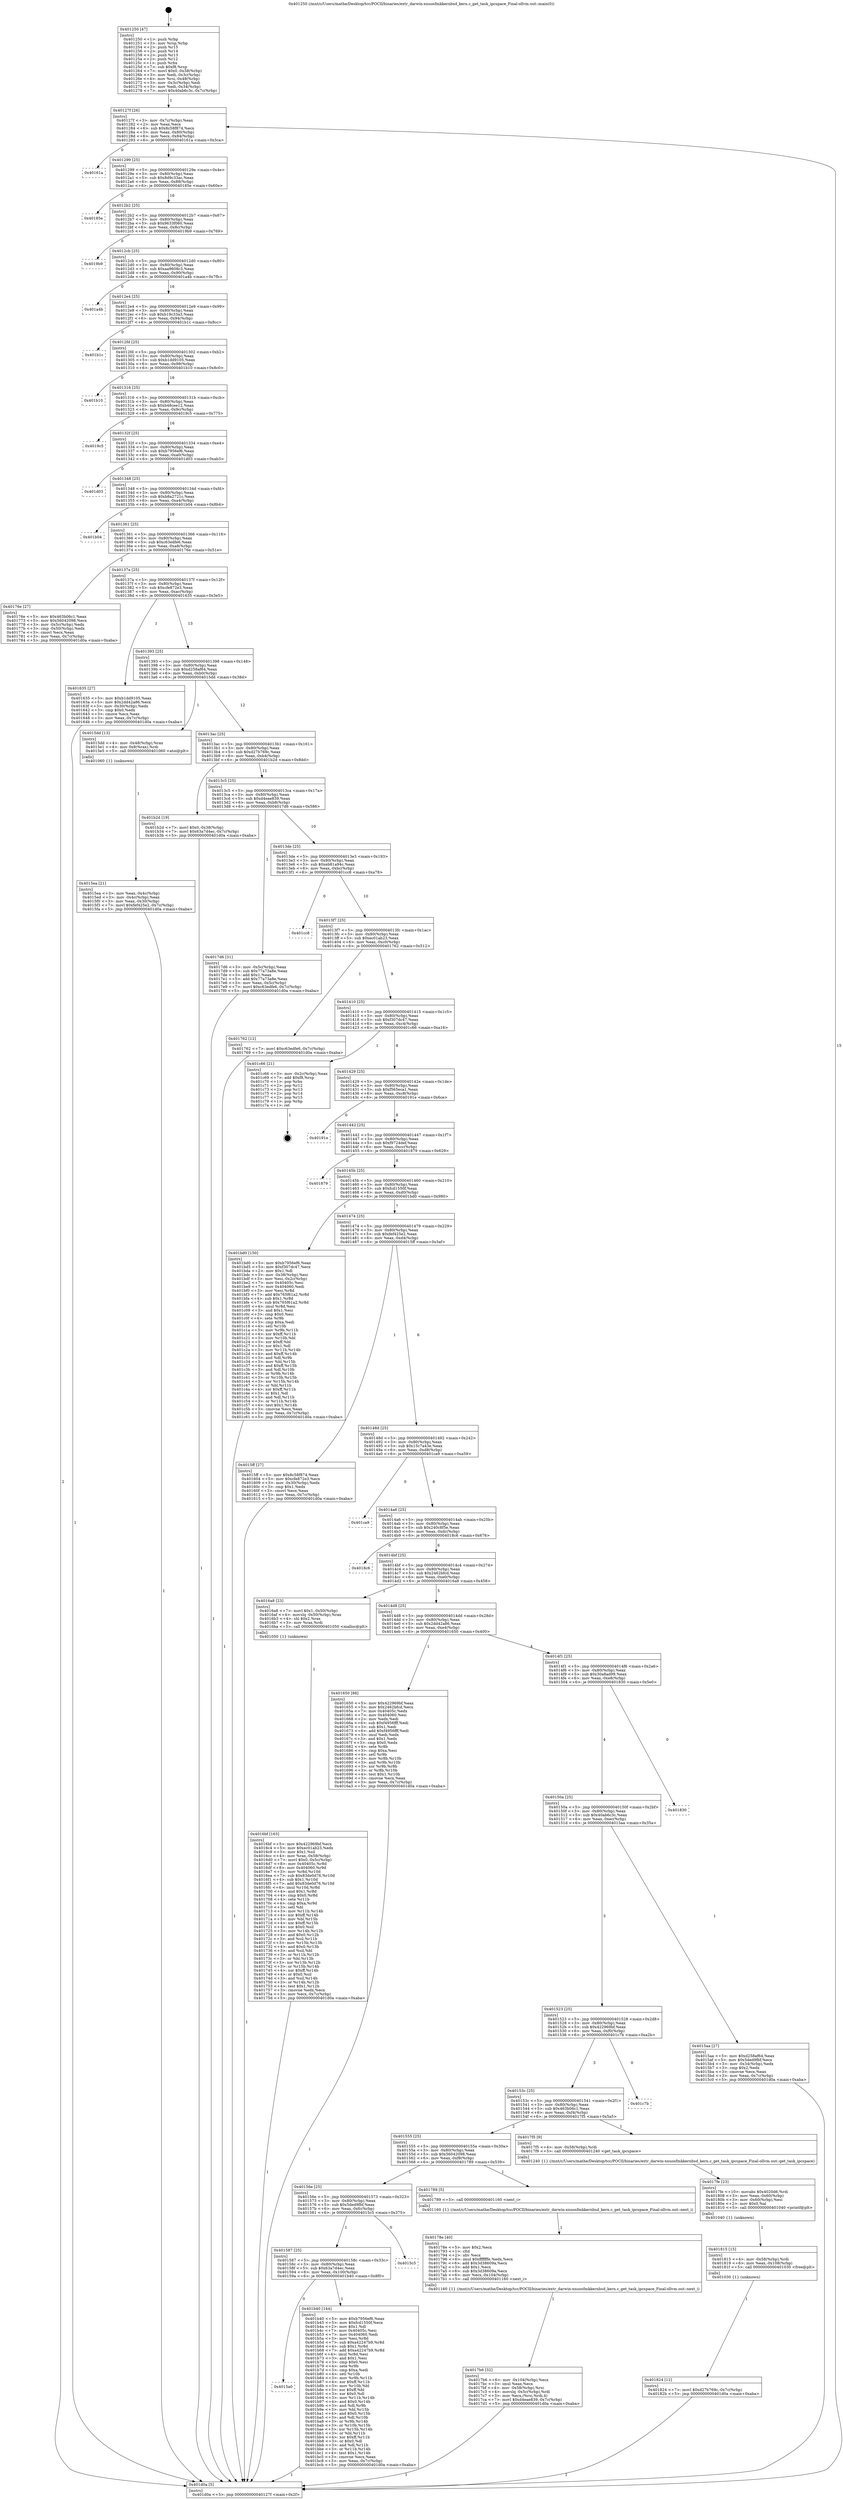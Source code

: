 digraph "0x401250" {
  label = "0x401250 (/mnt/c/Users/mathe/Desktop/tcc/POCII/binaries/extr_darwin-xnuosfmkkernbsd_kern.c_get_task_ipcspace_Final-ollvm.out::main(0))"
  labelloc = "t"
  node[shape=record]

  Entry [label="",width=0.3,height=0.3,shape=circle,fillcolor=black,style=filled]
  "0x40127f" [label="{
     0x40127f [26]\l
     | [instrs]\l
     &nbsp;&nbsp;0x40127f \<+3\>: mov -0x7c(%rbp),%eax\l
     &nbsp;&nbsp;0x401282 \<+2\>: mov %eax,%ecx\l
     &nbsp;&nbsp;0x401284 \<+6\>: sub $0x8c58f874,%ecx\l
     &nbsp;&nbsp;0x40128a \<+3\>: mov %eax,-0x80(%rbp)\l
     &nbsp;&nbsp;0x40128d \<+6\>: mov %ecx,-0x84(%rbp)\l
     &nbsp;&nbsp;0x401293 \<+6\>: je 000000000040161a \<main+0x3ca\>\l
  }"]
  "0x40161a" [label="{
     0x40161a\l
  }", style=dashed]
  "0x401299" [label="{
     0x401299 [25]\l
     | [instrs]\l
     &nbsp;&nbsp;0x401299 \<+5\>: jmp 000000000040129e \<main+0x4e\>\l
     &nbsp;&nbsp;0x40129e \<+3\>: mov -0x80(%rbp),%eax\l
     &nbsp;&nbsp;0x4012a1 \<+5\>: sub $0x8d9c33ac,%eax\l
     &nbsp;&nbsp;0x4012a6 \<+6\>: mov %eax,-0x88(%rbp)\l
     &nbsp;&nbsp;0x4012ac \<+6\>: je 000000000040185e \<main+0x60e\>\l
  }"]
  Exit [label="",width=0.3,height=0.3,shape=circle,fillcolor=black,style=filled,peripheries=2]
  "0x40185e" [label="{
     0x40185e\l
  }", style=dashed]
  "0x4012b2" [label="{
     0x4012b2 [25]\l
     | [instrs]\l
     &nbsp;&nbsp;0x4012b2 \<+5\>: jmp 00000000004012b7 \<main+0x67\>\l
     &nbsp;&nbsp;0x4012b7 \<+3\>: mov -0x80(%rbp),%eax\l
     &nbsp;&nbsp;0x4012ba \<+5\>: sub $0x9633f060,%eax\l
     &nbsp;&nbsp;0x4012bf \<+6\>: mov %eax,-0x8c(%rbp)\l
     &nbsp;&nbsp;0x4012c5 \<+6\>: je 00000000004019b9 \<main+0x769\>\l
  }"]
  "0x4015a0" [label="{
     0x4015a0\l
  }", style=dashed]
  "0x4019b9" [label="{
     0x4019b9\l
  }", style=dashed]
  "0x4012cb" [label="{
     0x4012cb [25]\l
     | [instrs]\l
     &nbsp;&nbsp;0x4012cb \<+5\>: jmp 00000000004012d0 \<main+0x80\>\l
     &nbsp;&nbsp;0x4012d0 \<+3\>: mov -0x80(%rbp),%eax\l
     &nbsp;&nbsp;0x4012d3 \<+5\>: sub $0xaa9608c3,%eax\l
     &nbsp;&nbsp;0x4012d8 \<+6\>: mov %eax,-0x90(%rbp)\l
     &nbsp;&nbsp;0x4012de \<+6\>: je 0000000000401a4b \<main+0x7fb\>\l
  }"]
  "0x401b40" [label="{
     0x401b40 [144]\l
     | [instrs]\l
     &nbsp;&nbsp;0x401b40 \<+5\>: mov $0xb7956ef6,%eax\l
     &nbsp;&nbsp;0x401b45 \<+5\>: mov $0xfcd1550f,%ecx\l
     &nbsp;&nbsp;0x401b4a \<+2\>: mov $0x1,%dl\l
     &nbsp;&nbsp;0x401b4c \<+7\>: mov 0x40405c,%esi\l
     &nbsp;&nbsp;0x401b53 \<+7\>: mov 0x404060,%edi\l
     &nbsp;&nbsp;0x401b5a \<+3\>: mov %esi,%r8d\l
     &nbsp;&nbsp;0x401b5d \<+7\>: sub $0xa42247b9,%r8d\l
     &nbsp;&nbsp;0x401b64 \<+4\>: sub $0x1,%r8d\l
     &nbsp;&nbsp;0x401b68 \<+7\>: add $0xa42247b9,%r8d\l
     &nbsp;&nbsp;0x401b6f \<+4\>: imul %r8d,%esi\l
     &nbsp;&nbsp;0x401b73 \<+3\>: and $0x1,%esi\l
     &nbsp;&nbsp;0x401b76 \<+3\>: cmp $0x0,%esi\l
     &nbsp;&nbsp;0x401b79 \<+4\>: sete %r9b\l
     &nbsp;&nbsp;0x401b7d \<+3\>: cmp $0xa,%edi\l
     &nbsp;&nbsp;0x401b80 \<+4\>: setl %r10b\l
     &nbsp;&nbsp;0x401b84 \<+3\>: mov %r9b,%r11b\l
     &nbsp;&nbsp;0x401b87 \<+4\>: xor $0xff,%r11b\l
     &nbsp;&nbsp;0x401b8b \<+3\>: mov %r10b,%bl\l
     &nbsp;&nbsp;0x401b8e \<+3\>: xor $0xff,%bl\l
     &nbsp;&nbsp;0x401b91 \<+3\>: xor $0x0,%dl\l
     &nbsp;&nbsp;0x401b94 \<+3\>: mov %r11b,%r14b\l
     &nbsp;&nbsp;0x401b97 \<+4\>: and $0x0,%r14b\l
     &nbsp;&nbsp;0x401b9b \<+3\>: and %dl,%r9b\l
     &nbsp;&nbsp;0x401b9e \<+3\>: mov %bl,%r15b\l
     &nbsp;&nbsp;0x401ba1 \<+4\>: and $0x0,%r15b\l
     &nbsp;&nbsp;0x401ba5 \<+3\>: and %dl,%r10b\l
     &nbsp;&nbsp;0x401ba8 \<+3\>: or %r9b,%r14b\l
     &nbsp;&nbsp;0x401bab \<+3\>: or %r10b,%r15b\l
     &nbsp;&nbsp;0x401bae \<+3\>: xor %r15b,%r14b\l
     &nbsp;&nbsp;0x401bb1 \<+3\>: or %bl,%r11b\l
     &nbsp;&nbsp;0x401bb4 \<+4\>: xor $0xff,%r11b\l
     &nbsp;&nbsp;0x401bb8 \<+3\>: or $0x0,%dl\l
     &nbsp;&nbsp;0x401bbb \<+3\>: and %dl,%r11b\l
     &nbsp;&nbsp;0x401bbe \<+3\>: or %r11b,%r14b\l
     &nbsp;&nbsp;0x401bc1 \<+4\>: test $0x1,%r14b\l
     &nbsp;&nbsp;0x401bc5 \<+3\>: cmovne %ecx,%eax\l
     &nbsp;&nbsp;0x401bc8 \<+3\>: mov %eax,-0x7c(%rbp)\l
     &nbsp;&nbsp;0x401bcb \<+5\>: jmp 0000000000401d0a \<main+0xaba\>\l
  }"]
  "0x401a4b" [label="{
     0x401a4b\l
  }", style=dashed]
  "0x4012e4" [label="{
     0x4012e4 [25]\l
     | [instrs]\l
     &nbsp;&nbsp;0x4012e4 \<+5\>: jmp 00000000004012e9 \<main+0x99\>\l
     &nbsp;&nbsp;0x4012e9 \<+3\>: mov -0x80(%rbp),%eax\l
     &nbsp;&nbsp;0x4012ec \<+5\>: sub $0xb19c33a3,%eax\l
     &nbsp;&nbsp;0x4012f1 \<+6\>: mov %eax,-0x94(%rbp)\l
     &nbsp;&nbsp;0x4012f7 \<+6\>: je 0000000000401b1c \<main+0x8cc\>\l
  }"]
  "0x401587" [label="{
     0x401587 [25]\l
     | [instrs]\l
     &nbsp;&nbsp;0x401587 \<+5\>: jmp 000000000040158c \<main+0x33c\>\l
     &nbsp;&nbsp;0x40158c \<+3\>: mov -0x80(%rbp),%eax\l
     &nbsp;&nbsp;0x40158f \<+5\>: sub $0x63a7d4ec,%eax\l
     &nbsp;&nbsp;0x401594 \<+6\>: mov %eax,-0x100(%rbp)\l
     &nbsp;&nbsp;0x40159a \<+6\>: je 0000000000401b40 \<main+0x8f0\>\l
  }"]
  "0x401b1c" [label="{
     0x401b1c\l
  }", style=dashed]
  "0x4012fd" [label="{
     0x4012fd [25]\l
     | [instrs]\l
     &nbsp;&nbsp;0x4012fd \<+5\>: jmp 0000000000401302 \<main+0xb2\>\l
     &nbsp;&nbsp;0x401302 \<+3\>: mov -0x80(%rbp),%eax\l
     &nbsp;&nbsp;0x401305 \<+5\>: sub $0xb1dd9105,%eax\l
     &nbsp;&nbsp;0x40130a \<+6\>: mov %eax,-0x98(%rbp)\l
     &nbsp;&nbsp;0x401310 \<+6\>: je 0000000000401b10 \<main+0x8c0\>\l
  }"]
  "0x4015c5" [label="{
     0x4015c5\l
  }", style=dashed]
  "0x401b10" [label="{
     0x401b10\l
  }", style=dashed]
  "0x401316" [label="{
     0x401316 [25]\l
     | [instrs]\l
     &nbsp;&nbsp;0x401316 \<+5\>: jmp 000000000040131b \<main+0xcb\>\l
     &nbsp;&nbsp;0x40131b \<+3\>: mov -0x80(%rbp),%eax\l
     &nbsp;&nbsp;0x40131e \<+5\>: sub $0xb48cee12,%eax\l
     &nbsp;&nbsp;0x401323 \<+6\>: mov %eax,-0x9c(%rbp)\l
     &nbsp;&nbsp;0x401329 \<+6\>: je 00000000004019c5 \<main+0x775\>\l
  }"]
  "0x401824" [label="{
     0x401824 [12]\l
     | [instrs]\l
     &nbsp;&nbsp;0x401824 \<+7\>: movl $0xd27b769c,-0x7c(%rbp)\l
     &nbsp;&nbsp;0x40182b \<+5\>: jmp 0000000000401d0a \<main+0xaba\>\l
  }"]
  "0x4019c5" [label="{
     0x4019c5\l
  }", style=dashed]
  "0x40132f" [label="{
     0x40132f [25]\l
     | [instrs]\l
     &nbsp;&nbsp;0x40132f \<+5\>: jmp 0000000000401334 \<main+0xe4\>\l
     &nbsp;&nbsp;0x401334 \<+3\>: mov -0x80(%rbp),%eax\l
     &nbsp;&nbsp;0x401337 \<+5\>: sub $0xb7956ef6,%eax\l
     &nbsp;&nbsp;0x40133c \<+6\>: mov %eax,-0xa0(%rbp)\l
     &nbsp;&nbsp;0x401342 \<+6\>: je 0000000000401d03 \<main+0xab3\>\l
  }"]
  "0x401815" [label="{
     0x401815 [15]\l
     | [instrs]\l
     &nbsp;&nbsp;0x401815 \<+4\>: mov -0x58(%rbp),%rdi\l
     &nbsp;&nbsp;0x401819 \<+6\>: mov %eax,-0x108(%rbp)\l
     &nbsp;&nbsp;0x40181f \<+5\>: call 0000000000401030 \<free@plt\>\l
     | [calls]\l
     &nbsp;&nbsp;0x401030 \{1\} (unknown)\l
  }"]
  "0x401d03" [label="{
     0x401d03\l
  }", style=dashed]
  "0x401348" [label="{
     0x401348 [25]\l
     | [instrs]\l
     &nbsp;&nbsp;0x401348 \<+5\>: jmp 000000000040134d \<main+0xfd\>\l
     &nbsp;&nbsp;0x40134d \<+3\>: mov -0x80(%rbp),%eax\l
     &nbsp;&nbsp;0x401350 \<+5\>: sub $0xb8a2721c,%eax\l
     &nbsp;&nbsp;0x401355 \<+6\>: mov %eax,-0xa4(%rbp)\l
     &nbsp;&nbsp;0x40135b \<+6\>: je 0000000000401b04 \<main+0x8b4\>\l
  }"]
  "0x4017fe" [label="{
     0x4017fe [23]\l
     | [instrs]\l
     &nbsp;&nbsp;0x4017fe \<+10\>: movabs $0x4020d6,%rdi\l
     &nbsp;&nbsp;0x401808 \<+3\>: mov %eax,-0x60(%rbp)\l
     &nbsp;&nbsp;0x40180b \<+3\>: mov -0x60(%rbp),%esi\l
     &nbsp;&nbsp;0x40180e \<+2\>: mov $0x0,%al\l
     &nbsp;&nbsp;0x401810 \<+5\>: call 0000000000401040 \<printf@plt\>\l
     | [calls]\l
     &nbsp;&nbsp;0x401040 \{1\} (unknown)\l
  }"]
  "0x401b04" [label="{
     0x401b04\l
  }", style=dashed]
  "0x401361" [label="{
     0x401361 [25]\l
     | [instrs]\l
     &nbsp;&nbsp;0x401361 \<+5\>: jmp 0000000000401366 \<main+0x116\>\l
     &nbsp;&nbsp;0x401366 \<+3\>: mov -0x80(%rbp),%eax\l
     &nbsp;&nbsp;0x401369 \<+5\>: sub $0xc63edfe6,%eax\l
     &nbsp;&nbsp;0x40136e \<+6\>: mov %eax,-0xa8(%rbp)\l
     &nbsp;&nbsp;0x401374 \<+6\>: je 000000000040176e \<main+0x51e\>\l
  }"]
  "0x4017b6" [label="{
     0x4017b6 [32]\l
     | [instrs]\l
     &nbsp;&nbsp;0x4017b6 \<+6\>: mov -0x104(%rbp),%ecx\l
     &nbsp;&nbsp;0x4017bc \<+3\>: imul %eax,%ecx\l
     &nbsp;&nbsp;0x4017bf \<+4\>: mov -0x58(%rbp),%rsi\l
     &nbsp;&nbsp;0x4017c3 \<+4\>: movslq -0x5c(%rbp),%rdi\l
     &nbsp;&nbsp;0x4017c7 \<+3\>: mov %ecx,(%rsi,%rdi,4)\l
     &nbsp;&nbsp;0x4017ca \<+7\>: movl $0xd4eae839,-0x7c(%rbp)\l
     &nbsp;&nbsp;0x4017d1 \<+5\>: jmp 0000000000401d0a \<main+0xaba\>\l
  }"]
  "0x40176e" [label="{
     0x40176e [27]\l
     | [instrs]\l
     &nbsp;&nbsp;0x40176e \<+5\>: mov $0x463b06c1,%eax\l
     &nbsp;&nbsp;0x401773 \<+5\>: mov $0x56042098,%ecx\l
     &nbsp;&nbsp;0x401778 \<+3\>: mov -0x5c(%rbp),%edx\l
     &nbsp;&nbsp;0x40177b \<+3\>: cmp -0x50(%rbp),%edx\l
     &nbsp;&nbsp;0x40177e \<+3\>: cmovl %ecx,%eax\l
     &nbsp;&nbsp;0x401781 \<+3\>: mov %eax,-0x7c(%rbp)\l
     &nbsp;&nbsp;0x401784 \<+5\>: jmp 0000000000401d0a \<main+0xaba\>\l
  }"]
  "0x40137a" [label="{
     0x40137a [25]\l
     | [instrs]\l
     &nbsp;&nbsp;0x40137a \<+5\>: jmp 000000000040137f \<main+0x12f\>\l
     &nbsp;&nbsp;0x40137f \<+3\>: mov -0x80(%rbp),%eax\l
     &nbsp;&nbsp;0x401382 \<+5\>: sub $0xcfe872e3,%eax\l
     &nbsp;&nbsp;0x401387 \<+6\>: mov %eax,-0xac(%rbp)\l
     &nbsp;&nbsp;0x40138d \<+6\>: je 0000000000401635 \<main+0x3e5\>\l
  }"]
  "0x40178e" [label="{
     0x40178e [40]\l
     | [instrs]\l
     &nbsp;&nbsp;0x40178e \<+5\>: mov $0x2,%ecx\l
     &nbsp;&nbsp;0x401793 \<+1\>: cltd\l
     &nbsp;&nbsp;0x401794 \<+2\>: idiv %ecx\l
     &nbsp;&nbsp;0x401796 \<+6\>: imul $0xfffffffe,%edx,%ecx\l
     &nbsp;&nbsp;0x40179c \<+6\>: add $0x3d38609a,%ecx\l
     &nbsp;&nbsp;0x4017a2 \<+3\>: add $0x1,%ecx\l
     &nbsp;&nbsp;0x4017a5 \<+6\>: sub $0x3d38609a,%ecx\l
     &nbsp;&nbsp;0x4017ab \<+6\>: mov %ecx,-0x104(%rbp)\l
     &nbsp;&nbsp;0x4017b1 \<+5\>: call 0000000000401160 \<next_i\>\l
     | [calls]\l
     &nbsp;&nbsp;0x401160 \{1\} (/mnt/c/Users/mathe/Desktop/tcc/POCII/binaries/extr_darwin-xnuosfmkkernbsd_kern.c_get_task_ipcspace_Final-ollvm.out::next_i)\l
  }"]
  "0x401635" [label="{
     0x401635 [27]\l
     | [instrs]\l
     &nbsp;&nbsp;0x401635 \<+5\>: mov $0xb1dd9105,%eax\l
     &nbsp;&nbsp;0x40163a \<+5\>: mov $0x2dd42a86,%ecx\l
     &nbsp;&nbsp;0x40163f \<+3\>: mov -0x30(%rbp),%edx\l
     &nbsp;&nbsp;0x401642 \<+3\>: cmp $0x0,%edx\l
     &nbsp;&nbsp;0x401645 \<+3\>: cmove %ecx,%eax\l
     &nbsp;&nbsp;0x401648 \<+3\>: mov %eax,-0x7c(%rbp)\l
     &nbsp;&nbsp;0x40164b \<+5\>: jmp 0000000000401d0a \<main+0xaba\>\l
  }"]
  "0x401393" [label="{
     0x401393 [25]\l
     | [instrs]\l
     &nbsp;&nbsp;0x401393 \<+5\>: jmp 0000000000401398 \<main+0x148\>\l
     &nbsp;&nbsp;0x401398 \<+3\>: mov -0x80(%rbp),%eax\l
     &nbsp;&nbsp;0x40139b \<+5\>: sub $0xd258af64,%eax\l
     &nbsp;&nbsp;0x4013a0 \<+6\>: mov %eax,-0xb0(%rbp)\l
     &nbsp;&nbsp;0x4013a6 \<+6\>: je 00000000004015dd \<main+0x38d\>\l
  }"]
  "0x40156e" [label="{
     0x40156e [25]\l
     | [instrs]\l
     &nbsp;&nbsp;0x40156e \<+5\>: jmp 0000000000401573 \<main+0x323\>\l
     &nbsp;&nbsp;0x401573 \<+3\>: mov -0x80(%rbp),%eax\l
     &nbsp;&nbsp;0x401576 \<+5\>: sub $0x5ded9fbf,%eax\l
     &nbsp;&nbsp;0x40157b \<+6\>: mov %eax,-0xfc(%rbp)\l
     &nbsp;&nbsp;0x401581 \<+6\>: je 00000000004015c5 \<main+0x375\>\l
  }"]
  "0x4015dd" [label="{
     0x4015dd [13]\l
     | [instrs]\l
     &nbsp;&nbsp;0x4015dd \<+4\>: mov -0x48(%rbp),%rax\l
     &nbsp;&nbsp;0x4015e1 \<+4\>: mov 0x8(%rax),%rdi\l
     &nbsp;&nbsp;0x4015e5 \<+5\>: call 0000000000401060 \<atoi@plt\>\l
     | [calls]\l
     &nbsp;&nbsp;0x401060 \{1\} (unknown)\l
  }"]
  "0x4013ac" [label="{
     0x4013ac [25]\l
     | [instrs]\l
     &nbsp;&nbsp;0x4013ac \<+5\>: jmp 00000000004013b1 \<main+0x161\>\l
     &nbsp;&nbsp;0x4013b1 \<+3\>: mov -0x80(%rbp),%eax\l
     &nbsp;&nbsp;0x4013b4 \<+5\>: sub $0xd27b769c,%eax\l
     &nbsp;&nbsp;0x4013b9 \<+6\>: mov %eax,-0xb4(%rbp)\l
     &nbsp;&nbsp;0x4013bf \<+6\>: je 0000000000401b2d \<main+0x8dd\>\l
  }"]
  "0x401789" [label="{
     0x401789 [5]\l
     | [instrs]\l
     &nbsp;&nbsp;0x401789 \<+5\>: call 0000000000401160 \<next_i\>\l
     | [calls]\l
     &nbsp;&nbsp;0x401160 \{1\} (/mnt/c/Users/mathe/Desktop/tcc/POCII/binaries/extr_darwin-xnuosfmkkernbsd_kern.c_get_task_ipcspace_Final-ollvm.out::next_i)\l
  }"]
  "0x401b2d" [label="{
     0x401b2d [19]\l
     | [instrs]\l
     &nbsp;&nbsp;0x401b2d \<+7\>: movl $0x0,-0x38(%rbp)\l
     &nbsp;&nbsp;0x401b34 \<+7\>: movl $0x63a7d4ec,-0x7c(%rbp)\l
     &nbsp;&nbsp;0x401b3b \<+5\>: jmp 0000000000401d0a \<main+0xaba\>\l
  }"]
  "0x4013c5" [label="{
     0x4013c5 [25]\l
     | [instrs]\l
     &nbsp;&nbsp;0x4013c5 \<+5\>: jmp 00000000004013ca \<main+0x17a\>\l
     &nbsp;&nbsp;0x4013ca \<+3\>: mov -0x80(%rbp),%eax\l
     &nbsp;&nbsp;0x4013cd \<+5\>: sub $0xd4eae839,%eax\l
     &nbsp;&nbsp;0x4013d2 \<+6\>: mov %eax,-0xb8(%rbp)\l
     &nbsp;&nbsp;0x4013d8 \<+6\>: je 00000000004017d6 \<main+0x586\>\l
  }"]
  "0x401555" [label="{
     0x401555 [25]\l
     | [instrs]\l
     &nbsp;&nbsp;0x401555 \<+5\>: jmp 000000000040155a \<main+0x30a\>\l
     &nbsp;&nbsp;0x40155a \<+3\>: mov -0x80(%rbp),%eax\l
     &nbsp;&nbsp;0x40155d \<+5\>: sub $0x56042098,%eax\l
     &nbsp;&nbsp;0x401562 \<+6\>: mov %eax,-0xf8(%rbp)\l
     &nbsp;&nbsp;0x401568 \<+6\>: je 0000000000401789 \<main+0x539\>\l
  }"]
  "0x4017d6" [label="{
     0x4017d6 [31]\l
     | [instrs]\l
     &nbsp;&nbsp;0x4017d6 \<+3\>: mov -0x5c(%rbp),%eax\l
     &nbsp;&nbsp;0x4017d9 \<+5\>: sub $0x77a73a8e,%eax\l
     &nbsp;&nbsp;0x4017de \<+3\>: add $0x1,%eax\l
     &nbsp;&nbsp;0x4017e1 \<+5\>: add $0x77a73a8e,%eax\l
     &nbsp;&nbsp;0x4017e6 \<+3\>: mov %eax,-0x5c(%rbp)\l
     &nbsp;&nbsp;0x4017e9 \<+7\>: movl $0xc63edfe6,-0x7c(%rbp)\l
     &nbsp;&nbsp;0x4017f0 \<+5\>: jmp 0000000000401d0a \<main+0xaba\>\l
  }"]
  "0x4013de" [label="{
     0x4013de [25]\l
     | [instrs]\l
     &nbsp;&nbsp;0x4013de \<+5\>: jmp 00000000004013e3 \<main+0x193\>\l
     &nbsp;&nbsp;0x4013e3 \<+3\>: mov -0x80(%rbp),%eax\l
     &nbsp;&nbsp;0x4013e6 \<+5\>: sub $0xeb81a94c,%eax\l
     &nbsp;&nbsp;0x4013eb \<+6\>: mov %eax,-0xbc(%rbp)\l
     &nbsp;&nbsp;0x4013f1 \<+6\>: je 0000000000401cc8 \<main+0xa78\>\l
  }"]
  "0x4017f5" [label="{
     0x4017f5 [9]\l
     | [instrs]\l
     &nbsp;&nbsp;0x4017f5 \<+4\>: mov -0x58(%rbp),%rdi\l
     &nbsp;&nbsp;0x4017f9 \<+5\>: call 0000000000401240 \<get_task_ipcspace\>\l
     | [calls]\l
     &nbsp;&nbsp;0x401240 \{1\} (/mnt/c/Users/mathe/Desktop/tcc/POCII/binaries/extr_darwin-xnuosfmkkernbsd_kern.c_get_task_ipcspace_Final-ollvm.out::get_task_ipcspace)\l
  }"]
  "0x401cc8" [label="{
     0x401cc8\l
  }", style=dashed]
  "0x4013f7" [label="{
     0x4013f7 [25]\l
     | [instrs]\l
     &nbsp;&nbsp;0x4013f7 \<+5\>: jmp 00000000004013fc \<main+0x1ac\>\l
     &nbsp;&nbsp;0x4013fc \<+3\>: mov -0x80(%rbp),%eax\l
     &nbsp;&nbsp;0x4013ff \<+5\>: sub $0xec01ab23,%eax\l
     &nbsp;&nbsp;0x401404 \<+6\>: mov %eax,-0xc0(%rbp)\l
     &nbsp;&nbsp;0x40140a \<+6\>: je 0000000000401762 \<main+0x512\>\l
  }"]
  "0x40153c" [label="{
     0x40153c [25]\l
     | [instrs]\l
     &nbsp;&nbsp;0x40153c \<+5\>: jmp 0000000000401541 \<main+0x2f1\>\l
     &nbsp;&nbsp;0x401541 \<+3\>: mov -0x80(%rbp),%eax\l
     &nbsp;&nbsp;0x401544 \<+5\>: sub $0x463b06c1,%eax\l
     &nbsp;&nbsp;0x401549 \<+6\>: mov %eax,-0xf4(%rbp)\l
     &nbsp;&nbsp;0x40154f \<+6\>: je 00000000004017f5 \<main+0x5a5\>\l
  }"]
  "0x401762" [label="{
     0x401762 [12]\l
     | [instrs]\l
     &nbsp;&nbsp;0x401762 \<+7\>: movl $0xc63edfe6,-0x7c(%rbp)\l
     &nbsp;&nbsp;0x401769 \<+5\>: jmp 0000000000401d0a \<main+0xaba\>\l
  }"]
  "0x401410" [label="{
     0x401410 [25]\l
     | [instrs]\l
     &nbsp;&nbsp;0x401410 \<+5\>: jmp 0000000000401415 \<main+0x1c5\>\l
     &nbsp;&nbsp;0x401415 \<+3\>: mov -0x80(%rbp),%eax\l
     &nbsp;&nbsp;0x401418 \<+5\>: sub $0xf307dc47,%eax\l
     &nbsp;&nbsp;0x40141d \<+6\>: mov %eax,-0xc4(%rbp)\l
     &nbsp;&nbsp;0x401423 \<+6\>: je 0000000000401c66 \<main+0xa16\>\l
  }"]
  "0x401c7b" [label="{
     0x401c7b\l
  }", style=dashed]
  "0x401c66" [label="{
     0x401c66 [21]\l
     | [instrs]\l
     &nbsp;&nbsp;0x401c66 \<+3\>: mov -0x2c(%rbp),%eax\l
     &nbsp;&nbsp;0x401c69 \<+7\>: add $0xf8,%rsp\l
     &nbsp;&nbsp;0x401c70 \<+1\>: pop %rbx\l
     &nbsp;&nbsp;0x401c71 \<+2\>: pop %r12\l
     &nbsp;&nbsp;0x401c73 \<+2\>: pop %r13\l
     &nbsp;&nbsp;0x401c75 \<+2\>: pop %r14\l
     &nbsp;&nbsp;0x401c77 \<+2\>: pop %r15\l
     &nbsp;&nbsp;0x401c79 \<+1\>: pop %rbp\l
     &nbsp;&nbsp;0x401c7a \<+1\>: ret\l
  }"]
  "0x401429" [label="{
     0x401429 [25]\l
     | [instrs]\l
     &nbsp;&nbsp;0x401429 \<+5\>: jmp 000000000040142e \<main+0x1de\>\l
     &nbsp;&nbsp;0x40142e \<+3\>: mov -0x80(%rbp),%eax\l
     &nbsp;&nbsp;0x401431 \<+5\>: sub $0xf565eca1,%eax\l
     &nbsp;&nbsp;0x401436 \<+6\>: mov %eax,-0xc8(%rbp)\l
     &nbsp;&nbsp;0x40143c \<+6\>: je 000000000040191e \<main+0x6ce\>\l
  }"]
  "0x4016bf" [label="{
     0x4016bf [163]\l
     | [instrs]\l
     &nbsp;&nbsp;0x4016bf \<+5\>: mov $0x422969bf,%ecx\l
     &nbsp;&nbsp;0x4016c4 \<+5\>: mov $0xec01ab23,%edx\l
     &nbsp;&nbsp;0x4016c9 \<+3\>: mov $0x1,%sil\l
     &nbsp;&nbsp;0x4016cc \<+4\>: mov %rax,-0x58(%rbp)\l
     &nbsp;&nbsp;0x4016d0 \<+7\>: movl $0x0,-0x5c(%rbp)\l
     &nbsp;&nbsp;0x4016d7 \<+8\>: mov 0x40405c,%r8d\l
     &nbsp;&nbsp;0x4016df \<+8\>: mov 0x404060,%r9d\l
     &nbsp;&nbsp;0x4016e7 \<+3\>: mov %r8d,%r10d\l
     &nbsp;&nbsp;0x4016ea \<+7\>: sub $0x83de0d76,%r10d\l
     &nbsp;&nbsp;0x4016f1 \<+4\>: sub $0x1,%r10d\l
     &nbsp;&nbsp;0x4016f5 \<+7\>: add $0x83de0d76,%r10d\l
     &nbsp;&nbsp;0x4016fc \<+4\>: imul %r10d,%r8d\l
     &nbsp;&nbsp;0x401700 \<+4\>: and $0x1,%r8d\l
     &nbsp;&nbsp;0x401704 \<+4\>: cmp $0x0,%r8d\l
     &nbsp;&nbsp;0x401708 \<+4\>: sete %r11b\l
     &nbsp;&nbsp;0x40170c \<+4\>: cmp $0xa,%r9d\l
     &nbsp;&nbsp;0x401710 \<+3\>: setl %bl\l
     &nbsp;&nbsp;0x401713 \<+3\>: mov %r11b,%r14b\l
     &nbsp;&nbsp;0x401716 \<+4\>: xor $0xff,%r14b\l
     &nbsp;&nbsp;0x40171a \<+3\>: mov %bl,%r15b\l
     &nbsp;&nbsp;0x40171d \<+4\>: xor $0xff,%r15b\l
     &nbsp;&nbsp;0x401721 \<+4\>: xor $0x0,%sil\l
     &nbsp;&nbsp;0x401725 \<+3\>: mov %r14b,%r12b\l
     &nbsp;&nbsp;0x401728 \<+4\>: and $0x0,%r12b\l
     &nbsp;&nbsp;0x40172c \<+3\>: and %sil,%r11b\l
     &nbsp;&nbsp;0x40172f \<+3\>: mov %r15b,%r13b\l
     &nbsp;&nbsp;0x401732 \<+4\>: and $0x0,%r13b\l
     &nbsp;&nbsp;0x401736 \<+3\>: and %sil,%bl\l
     &nbsp;&nbsp;0x401739 \<+3\>: or %r11b,%r12b\l
     &nbsp;&nbsp;0x40173c \<+3\>: or %bl,%r13b\l
     &nbsp;&nbsp;0x40173f \<+3\>: xor %r13b,%r12b\l
     &nbsp;&nbsp;0x401742 \<+3\>: or %r15b,%r14b\l
     &nbsp;&nbsp;0x401745 \<+4\>: xor $0xff,%r14b\l
     &nbsp;&nbsp;0x401749 \<+4\>: or $0x0,%sil\l
     &nbsp;&nbsp;0x40174d \<+3\>: and %sil,%r14b\l
     &nbsp;&nbsp;0x401750 \<+3\>: or %r14b,%r12b\l
     &nbsp;&nbsp;0x401753 \<+4\>: test $0x1,%r12b\l
     &nbsp;&nbsp;0x401757 \<+3\>: cmovne %edx,%ecx\l
     &nbsp;&nbsp;0x40175a \<+3\>: mov %ecx,-0x7c(%rbp)\l
     &nbsp;&nbsp;0x40175d \<+5\>: jmp 0000000000401d0a \<main+0xaba\>\l
  }"]
  "0x40191e" [label="{
     0x40191e\l
  }", style=dashed]
  "0x401442" [label="{
     0x401442 [25]\l
     | [instrs]\l
     &nbsp;&nbsp;0x401442 \<+5\>: jmp 0000000000401447 \<main+0x1f7\>\l
     &nbsp;&nbsp;0x401447 \<+3\>: mov -0x80(%rbp),%eax\l
     &nbsp;&nbsp;0x40144a \<+5\>: sub $0xf9724def,%eax\l
     &nbsp;&nbsp;0x40144f \<+6\>: mov %eax,-0xcc(%rbp)\l
     &nbsp;&nbsp;0x401455 \<+6\>: je 0000000000401879 \<main+0x629\>\l
  }"]
  "0x4015ea" [label="{
     0x4015ea [21]\l
     | [instrs]\l
     &nbsp;&nbsp;0x4015ea \<+3\>: mov %eax,-0x4c(%rbp)\l
     &nbsp;&nbsp;0x4015ed \<+3\>: mov -0x4c(%rbp),%eax\l
     &nbsp;&nbsp;0x4015f0 \<+3\>: mov %eax,-0x30(%rbp)\l
     &nbsp;&nbsp;0x4015f3 \<+7\>: movl $0xfef425e2,-0x7c(%rbp)\l
     &nbsp;&nbsp;0x4015fa \<+5\>: jmp 0000000000401d0a \<main+0xaba\>\l
  }"]
  "0x401879" [label="{
     0x401879\l
  }", style=dashed]
  "0x40145b" [label="{
     0x40145b [25]\l
     | [instrs]\l
     &nbsp;&nbsp;0x40145b \<+5\>: jmp 0000000000401460 \<main+0x210\>\l
     &nbsp;&nbsp;0x401460 \<+3\>: mov -0x80(%rbp),%eax\l
     &nbsp;&nbsp;0x401463 \<+5\>: sub $0xfcd1550f,%eax\l
     &nbsp;&nbsp;0x401468 \<+6\>: mov %eax,-0xd0(%rbp)\l
     &nbsp;&nbsp;0x40146e \<+6\>: je 0000000000401bd0 \<main+0x980\>\l
  }"]
  "0x401250" [label="{
     0x401250 [47]\l
     | [instrs]\l
     &nbsp;&nbsp;0x401250 \<+1\>: push %rbp\l
     &nbsp;&nbsp;0x401251 \<+3\>: mov %rsp,%rbp\l
     &nbsp;&nbsp;0x401254 \<+2\>: push %r15\l
     &nbsp;&nbsp;0x401256 \<+2\>: push %r14\l
     &nbsp;&nbsp;0x401258 \<+2\>: push %r13\l
     &nbsp;&nbsp;0x40125a \<+2\>: push %r12\l
     &nbsp;&nbsp;0x40125c \<+1\>: push %rbx\l
     &nbsp;&nbsp;0x40125d \<+7\>: sub $0xf8,%rsp\l
     &nbsp;&nbsp;0x401264 \<+7\>: movl $0x0,-0x38(%rbp)\l
     &nbsp;&nbsp;0x40126b \<+3\>: mov %edi,-0x3c(%rbp)\l
     &nbsp;&nbsp;0x40126e \<+4\>: mov %rsi,-0x48(%rbp)\l
     &nbsp;&nbsp;0x401272 \<+3\>: mov -0x3c(%rbp),%edi\l
     &nbsp;&nbsp;0x401275 \<+3\>: mov %edi,-0x34(%rbp)\l
     &nbsp;&nbsp;0x401278 \<+7\>: movl $0x40ab6c3c,-0x7c(%rbp)\l
  }"]
  "0x401bd0" [label="{
     0x401bd0 [150]\l
     | [instrs]\l
     &nbsp;&nbsp;0x401bd0 \<+5\>: mov $0xb7956ef6,%eax\l
     &nbsp;&nbsp;0x401bd5 \<+5\>: mov $0xf307dc47,%ecx\l
     &nbsp;&nbsp;0x401bda \<+2\>: mov $0x1,%dl\l
     &nbsp;&nbsp;0x401bdc \<+3\>: mov -0x38(%rbp),%esi\l
     &nbsp;&nbsp;0x401bdf \<+3\>: mov %esi,-0x2c(%rbp)\l
     &nbsp;&nbsp;0x401be2 \<+7\>: mov 0x40405c,%esi\l
     &nbsp;&nbsp;0x401be9 \<+7\>: mov 0x404060,%edi\l
     &nbsp;&nbsp;0x401bf0 \<+3\>: mov %esi,%r8d\l
     &nbsp;&nbsp;0x401bf3 \<+7\>: add $0x765f61a2,%r8d\l
     &nbsp;&nbsp;0x401bfa \<+4\>: sub $0x1,%r8d\l
     &nbsp;&nbsp;0x401bfe \<+7\>: sub $0x765f61a2,%r8d\l
     &nbsp;&nbsp;0x401c05 \<+4\>: imul %r8d,%esi\l
     &nbsp;&nbsp;0x401c09 \<+3\>: and $0x1,%esi\l
     &nbsp;&nbsp;0x401c0c \<+3\>: cmp $0x0,%esi\l
     &nbsp;&nbsp;0x401c0f \<+4\>: sete %r9b\l
     &nbsp;&nbsp;0x401c13 \<+3\>: cmp $0xa,%edi\l
     &nbsp;&nbsp;0x401c16 \<+4\>: setl %r10b\l
     &nbsp;&nbsp;0x401c1a \<+3\>: mov %r9b,%r11b\l
     &nbsp;&nbsp;0x401c1d \<+4\>: xor $0xff,%r11b\l
     &nbsp;&nbsp;0x401c21 \<+3\>: mov %r10b,%bl\l
     &nbsp;&nbsp;0x401c24 \<+3\>: xor $0xff,%bl\l
     &nbsp;&nbsp;0x401c27 \<+3\>: xor $0x1,%dl\l
     &nbsp;&nbsp;0x401c2a \<+3\>: mov %r11b,%r14b\l
     &nbsp;&nbsp;0x401c2d \<+4\>: and $0xff,%r14b\l
     &nbsp;&nbsp;0x401c31 \<+3\>: and %dl,%r9b\l
     &nbsp;&nbsp;0x401c34 \<+3\>: mov %bl,%r15b\l
     &nbsp;&nbsp;0x401c37 \<+4\>: and $0xff,%r15b\l
     &nbsp;&nbsp;0x401c3b \<+3\>: and %dl,%r10b\l
     &nbsp;&nbsp;0x401c3e \<+3\>: or %r9b,%r14b\l
     &nbsp;&nbsp;0x401c41 \<+3\>: or %r10b,%r15b\l
     &nbsp;&nbsp;0x401c44 \<+3\>: xor %r15b,%r14b\l
     &nbsp;&nbsp;0x401c47 \<+3\>: or %bl,%r11b\l
     &nbsp;&nbsp;0x401c4a \<+4\>: xor $0xff,%r11b\l
     &nbsp;&nbsp;0x401c4e \<+3\>: or $0x1,%dl\l
     &nbsp;&nbsp;0x401c51 \<+3\>: and %dl,%r11b\l
     &nbsp;&nbsp;0x401c54 \<+3\>: or %r11b,%r14b\l
     &nbsp;&nbsp;0x401c57 \<+4\>: test $0x1,%r14b\l
     &nbsp;&nbsp;0x401c5b \<+3\>: cmovne %ecx,%eax\l
     &nbsp;&nbsp;0x401c5e \<+3\>: mov %eax,-0x7c(%rbp)\l
     &nbsp;&nbsp;0x401c61 \<+5\>: jmp 0000000000401d0a \<main+0xaba\>\l
  }"]
  "0x401474" [label="{
     0x401474 [25]\l
     | [instrs]\l
     &nbsp;&nbsp;0x401474 \<+5\>: jmp 0000000000401479 \<main+0x229\>\l
     &nbsp;&nbsp;0x401479 \<+3\>: mov -0x80(%rbp),%eax\l
     &nbsp;&nbsp;0x40147c \<+5\>: sub $0xfef425e2,%eax\l
     &nbsp;&nbsp;0x401481 \<+6\>: mov %eax,-0xd4(%rbp)\l
     &nbsp;&nbsp;0x401487 \<+6\>: je 00000000004015ff \<main+0x3af\>\l
  }"]
  "0x401d0a" [label="{
     0x401d0a [5]\l
     | [instrs]\l
     &nbsp;&nbsp;0x401d0a \<+5\>: jmp 000000000040127f \<main+0x2f\>\l
  }"]
  "0x4015ff" [label="{
     0x4015ff [27]\l
     | [instrs]\l
     &nbsp;&nbsp;0x4015ff \<+5\>: mov $0x8c58f874,%eax\l
     &nbsp;&nbsp;0x401604 \<+5\>: mov $0xcfe872e3,%ecx\l
     &nbsp;&nbsp;0x401609 \<+3\>: mov -0x30(%rbp),%edx\l
     &nbsp;&nbsp;0x40160c \<+3\>: cmp $0x1,%edx\l
     &nbsp;&nbsp;0x40160f \<+3\>: cmovl %ecx,%eax\l
     &nbsp;&nbsp;0x401612 \<+3\>: mov %eax,-0x7c(%rbp)\l
     &nbsp;&nbsp;0x401615 \<+5\>: jmp 0000000000401d0a \<main+0xaba\>\l
  }"]
  "0x40148d" [label="{
     0x40148d [25]\l
     | [instrs]\l
     &nbsp;&nbsp;0x40148d \<+5\>: jmp 0000000000401492 \<main+0x242\>\l
     &nbsp;&nbsp;0x401492 \<+3\>: mov -0x80(%rbp),%eax\l
     &nbsp;&nbsp;0x401495 \<+5\>: sub $0x15c7a43e,%eax\l
     &nbsp;&nbsp;0x40149a \<+6\>: mov %eax,-0xd8(%rbp)\l
     &nbsp;&nbsp;0x4014a0 \<+6\>: je 0000000000401ca9 \<main+0xa59\>\l
  }"]
  "0x401523" [label="{
     0x401523 [25]\l
     | [instrs]\l
     &nbsp;&nbsp;0x401523 \<+5\>: jmp 0000000000401528 \<main+0x2d8\>\l
     &nbsp;&nbsp;0x401528 \<+3\>: mov -0x80(%rbp),%eax\l
     &nbsp;&nbsp;0x40152b \<+5\>: sub $0x422969bf,%eax\l
     &nbsp;&nbsp;0x401530 \<+6\>: mov %eax,-0xf0(%rbp)\l
     &nbsp;&nbsp;0x401536 \<+6\>: je 0000000000401c7b \<main+0xa2b\>\l
  }"]
  "0x401ca9" [label="{
     0x401ca9\l
  }", style=dashed]
  "0x4014a6" [label="{
     0x4014a6 [25]\l
     | [instrs]\l
     &nbsp;&nbsp;0x4014a6 \<+5\>: jmp 00000000004014ab \<main+0x25b\>\l
     &nbsp;&nbsp;0x4014ab \<+3\>: mov -0x80(%rbp),%eax\l
     &nbsp;&nbsp;0x4014ae \<+5\>: sub $0x240c8f5e,%eax\l
     &nbsp;&nbsp;0x4014b3 \<+6\>: mov %eax,-0xdc(%rbp)\l
     &nbsp;&nbsp;0x4014b9 \<+6\>: je 00000000004018c6 \<main+0x676\>\l
  }"]
  "0x4015aa" [label="{
     0x4015aa [27]\l
     | [instrs]\l
     &nbsp;&nbsp;0x4015aa \<+5\>: mov $0xd258af64,%eax\l
     &nbsp;&nbsp;0x4015af \<+5\>: mov $0x5ded9fbf,%ecx\l
     &nbsp;&nbsp;0x4015b4 \<+3\>: mov -0x34(%rbp),%edx\l
     &nbsp;&nbsp;0x4015b7 \<+3\>: cmp $0x2,%edx\l
     &nbsp;&nbsp;0x4015ba \<+3\>: cmovne %ecx,%eax\l
     &nbsp;&nbsp;0x4015bd \<+3\>: mov %eax,-0x7c(%rbp)\l
     &nbsp;&nbsp;0x4015c0 \<+5\>: jmp 0000000000401d0a \<main+0xaba\>\l
  }"]
  "0x4018c6" [label="{
     0x4018c6\l
  }", style=dashed]
  "0x4014bf" [label="{
     0x4014bf [25]\l
     | [instrs]\l
     &nbsp;&nbsp;0x4014bf \<+5\>: jmp 00000000004014c4 \<main+0x274\>\l
     &nbsp;&nbsp;0x4014c4 \<+3\>: mov -0x80(%rbp),%eax\l
     &nbsp;&nbsp;0x4014c7 \<+5\>: sub $0x2462bfcd,%eax\l
     &nbsp;&nbsp;0x4014cc \<+6\>: mov %eax,-0xe0(%rbp)\l
     &nbsp;&nbsp;0x4014d2 \<+6\>: je 00000000004016a8 \<main+0x458\>\l
  }"]
  "0x40150a" [label="{
     0x40150a [25]\l
     | [instrs]\l
     &nbsp;&nbsp;0x40150a \<+5\>: jmp 000000000040150f \<main+0x2bf\>\l
     &nbsp;&nbsp;0x40150f \<+3\>: mov -0x80(%rbp),%eax\l
     &nbsp;&nbsp;0x401512 \<+5\>: sub $0x40ab6c3c,%eax\l
     &nbsp;&nbsp;0x401517 \<+6\>: mov %eax,-0xec(%rbp)\l
     &nbsp;&nbsp;0x40151d \<+6\>: je 00000000004015aa \<main+0x35a\>\l
  }"]
  "0x4016a8" [label="{
     0x4016a8 [23]\l
     | [instrs]\l
     &nbsp;&nbsp;0x4016a8 \<+7\>: movl $0x1,-0x50(%rbp)\l
     &nbsp;&nbsp;0x4016af \<+4\>: movslq -0x50(%rbp),%rax\l
     &nbsp;&nbsp;0x4016b3 \<+4\>: shl $0x2,%rax\l
     &nbsp;&nbsp;0x4016b7 \<+3\>: mov %rax,%rdi\l
     &nbsp;&nbsp;0x4016ba \<+5\>: call 0000000000401050 \<malloc@plt\>\l
     | [calls]\l
     &nbsp;&nbsp;0x401050 \{1\} (unknown)\l
  }"]
  "0x4014d8" [label="{
     0x4014d8 [25]\l
     | [instrs]\l
     &nbsp;&nbsp;0x4014d8 \<+5\>: jmp 00000000004014dd \<main+0x28d\>\l
     &nbsp;&nbsp;0x4014dd \<+3\>: mov -0x80(%rbp),%eax\l
     &nbsp;&nbsp;0x4014e0 \<+5\>: sub $0x2dd42a86,%eax\l
     &nbsp;&nbsp;0x4014e5 \<+6\>: mov %eax,-0xe4(%rbp)\l
     &nbsp;&nbsp;0x4014eb \<+6\>: je 0000000000401650 \<main+0x400\>\l
  }"]
  "0x401830" [label="{
     0x401830\l
  }", style=dashed]
  "0x401650" [label="{
     0x401650 [88]\l
     | [instrs]\l
     &nbsp;&nbsp;0x401650 \<+5\>: mov $0x422969bf,%eax\l
     &nbsp;&nbsp;0x401655 \<+5\>: mov $0x2462bfcd,%ecx\l
     &nbsp;&nbsp;0x40165a \<+7\>: mov 0x40405c,%edx\l
     &nbsp;&nbsp;0x401661 \<+7\>: mov 0x404060,%esi\l
     &nbsp;&nbsp;0x401668 \<+2\>: mov %edx,%edi\l
     &nbsp;&nbsp;0x40166a \<+6\>: sub $0xf4956fff,%edi\l
     &nbsp;&nbsp;0x401670 \<+3\>: sub $0x1,%edi\l
     &nbsp;&nbsp;0x401673 \<+6\>: add $0xf4956fff,%edi\l
     &nbsp;&nbsp;0x401679 \<+3\>: imul %edi,%edx\l
     &nbsp;&nbsp;0x40167c \<+3\>: and $0x1,%edx\l
     &nbsp;&nbsp;0x40167f \<+3\>: cmp $0x0,%edx\l
     &nbsp;&nbsp;0x401682 \<+4\>: sete %r8b\l
     &nbsp;&nbsp;0x401686 \<+3\>: cmp $0xa,%esi\l
     &nbsp;&nbsp;0x401689 \<+4\>: setl %r9b\l
     &nbsp;&nbsp;0x40168d \<+3\>: mov %r8b,%r10b\l
     &nbsp;&nbsp;0x401690 \<+3\>: and %r9b,%r10b\l
     &nbsp;&nbsp;0x401693 \<+3\>: xor %r9b,%r8b\l
     &nbsp;&nbsp;0x401696 \<+3\>: or %r8b,%r10b\l
     &nbsp;&nbsp;0x401699 \<+4\>: test $0x1,%r10b\l
     &nbsp;&nbsp;0x40169d \<+3\>: cmovne %ecx,%eax\l
     &nbsp;&nbsp;0x4016a0 \<+3\>: mov %eax,-0x7c(%rbp)\l
     &nbsp;&nbsp;0x4016a3 \<+5\>: jmp 0000000000401d0a \<main+0xaba\>\l
  }"]
  "0x4014f1" [label="{
     0x4014f1 [25]\l
     | [instrs]\l
     &nbsp;&nbsp;0x4014f1 \<+5\>: jmp 00000000004014f6 \<main+0x2a6\>\l
     &nbsp;&nbsp;0x4014f6 \<+3\>: mov -0x80(%rbp),%eax\l
     &nbsp;&nbsp;0x4014f9 \<+5\>: sub $0x30a8ad99,%eax\l
     &nbsp;&nbsp;0x4014fe \<+6\>: mov %eax,-0xe8(%rbp)\l
     &nbsp;&nbsp;0x401504 \<+6\>: je 0000000000401830 \<main+0x5e0\>\l
  }"]
  Entry -> "0x401250" [label=" 1"]
  "0x40127f" -> "0x40161a" [label=" 0"]
  "0x40127f" -> "0x401299" [label=" 16"]
  "0x401c66" -> Exit [label=" 1"]
  "0x401299" -> "0x40185e" [label=" 0"]
  "0x401299" -> "0x4012b2" [label=" 16"]
  "0x401bd0" -> "0x401d0a" [label=" 1"]
  "0x4012b2" -> "0x4019b9" [label=" 0"]
  "0x4012b2" -> "0x4012cb" [label=" 16"]
  "0x401b40" -> "0x401d0a" [label=" 1"]
  "0x4012cb" -> "0x401a4b" [label=" 0"]
  "0x4012cb" -> "0x4012e4" [label=" 16"]
  "0x401587" -> "0x4015a0" [label=" 0"]
  "0x4012e4" -> "0x401b1c" [label=" 0"]
  "0x4012e4" -> "0x4012fd" [label=" 16"]
  "0x401587" -> "0x401b40" [label=" 1"]
  "0x4012fd" -> "0x401b10" [label=" 0"]
  "0x4012fd" -> "0x401316" [label=" 16"]
  "0x40156e" -> "0x401587" [label=" 1"]
  "0x401316" -> "0x4019c5" [label=" 0"]
  "0x401316" -> "0x40132f" [label=" 16"]
  "0x40156e" -> "0x4015c5" [label=" 0"]
  "0x40132f" -> "0x401d03" [label=" 0"]
  "0x40132f" -> "0x401348" [label=" 16"]
  "0x401b2d" -> "0x401d0a" [label=" 1"]
  "0x401348" -> "0x401b04" [label=" 0"]
  "0x401348" -> "0x401361" [label=" 16"]
  "0x401824" -> "0x401d0a" [label=" 1"]
  "0x401361" -> "0x40176e" [label=" 2"]
  "0x401361" -> "0x40137a" [label=" 14"]
  "0x401815" -> "0x401824" [label=" 1"]
  "0x40137a" -> "0x401635" [label=" 1"]
  "0x40137a" -> "0x401393" [label=" 13"]
  "0x4017fe" -> "0x401815" [label=" 1"]
  "0x401393" -> "0x4015dd" [label=" 1"]
  "0x401393" -> "0x4013ac" [label=" 12"]
  "0x4017f5" -> "0x4017fe" [label=" 1"]
  "0x4013ac" -> "0x401b2d" [label=" 1"]
  "0x4013ac" -> "0x4013c5" [label=" 11"]
  "0x4017d6" -> "0x401d0a" [label=" 1"]
  "0x4013c5" -> "0x4017d6" [label=" 1"]
  "0x4013c5" -> "0x4013de" [label=" 10"]
  "0x40178e" -> "0x4017b6" [label=" 1"]
  "0x4013de" -> "0x401cc8" [label=" 0"]
  "0x4013de" -> "0x4013f7" [label=" 10"]
  "0x401789" -> "0x40178e" [label=" 1"]
  "0x4013f7" -> "0x401762" [label=" 1"]
  "0x4013f7" -> "0x401410" [label=" 9"]
  "0x401555" -> "0x401789" [label=" 1"]
  "0x401410" -> "0x401c66" [label=" 1"]
  "0x401410" -> "0x401429" [label=" 8"]
  "0x4017b6" -> "0x401d0a" [label=" 1"]
  "0x401429" -> "0x40191e" [label=" 0"]
  "0x401429" -> "0x401442" [label=" 8"]
  "0x40153c" -> "0x4017f5" [label=" 1"]
  "0x401442" -> "0x401879" [label=" 0"]
  "0x401442" -> "0x40145b" [label=" 8"]
  "0x401555" -> "0x40156e" [label=" 1"]
  "0x40145b" -> "0x401bd0" [label=" 1"]
  "0x40145b" -> "0x401474" [label=" 7"]
  "0x401523" -> "0x40153c" [label=" 3"]
  "0x401474" -> "0x4015ff" [label=" 1"]
  "0x401474" -> "0x40148d" [label=" 6"]
  "0x401523" -> "0x401c7b" [label=" 0"]
  "0x40148d" -> "0x401ca9" [label=" 0"]
  "0x40148d" -> "0x4014a6" [label=" 6"]
  "0x40153c" -> "0x401555" [label=" 2"]
  "0x4014a6" -> "0x4018c6" [label=" 0"]
  "0x4014a6" -> "0x4014bf" [label=" 6"]
  "0x40176e" -> "0x401d0a" [label=" 2"]
  "0x4014bf" -> "0x4016a8" [label=" 1"]
  "0x4014bf" -> "0x4014d8" [label=" 5"]
  "0x4016bf" -> "0x401d0a" [label=" 1"]
  "0x4014d8" -> "0x401650" [label=" 1"]
  "0x4014d8" -> "0x4014f1" [label=" 4"]
  "0x4016a8" -> "0x4016bf" [label=" 1"]
  "0x4014f1" -> "0x401830" [label=" 0"]
  "0x4014f1" -> "0x40150a" [label=" 4"]
  "0x401762" -> "0x401d0a" [label=" 1"]
  "0x40150a" -> "0x4015aa" [label=" 1"]
  "0x40150a" -> "0x401523" [label=" 3"]
  "0x4015aa" -> "0x401d0a" [label=" 1"]
  "0x401250" -> "0x40127f" [label=" 1"]
  "0x401d0a" -> "0x40127f" [label=" 15"]
  "0x4015dd" -> "0x4015ea" [label=" 1"]
  "0x4015ea" -> "0x401d0a" [label=" 1"]
  "0x4015ff" -> "0x401d0a" [label=" 1"]
  "0x401635" -> "0x401d0a" [label=" 1"]
  "0x401650" -> "0x401d0a" [label=" 1"]
}
